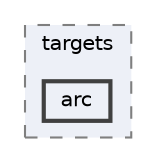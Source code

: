 digraph "Arduino/GetStartedWithMachineLearningOnArduino/tflite-micro-main/tensorflow/lite/micro/tools/make/targets/arc"
{
 // LATEX_PDF_SIZE
  bgcolor="transparent";
  edge [fontname=Helvetica,fontsize=10,labelfontname=Helvetica,labelfontsize=10];
  node [fontname=Helvetica,fontsize=10,shape=box,height=0.2,width=0.4];
  compound=true
  subgraph clusterdir_da939d0a35301e8e9a9e85939b6eb276 {
    graph [ bgcolor="#edf0f7", pencolor="grey50", label="targets", fontname=Helvetica,fontsize=10 style="filled,dashed", URL="dir_da939d0a35301e8e9a9e85939b6eb276.html",tooltip=""]
  dir_5b9212cd871e05a054b64d29f5e22edf [label="arc", fillcolor="#edf0f7", color="grey25", style="filled,bold", URL="dir_5b9212cd871e05a054b64d29f5e22edf.html",tooltip=""];
  }
}
